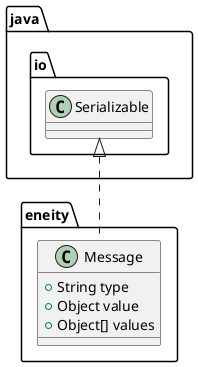 @startuml
class eneity.Message {
+ String type
+ Object value
+ Object[] values
}


java.io.Serializable <|.. eneity.Message
@enduml